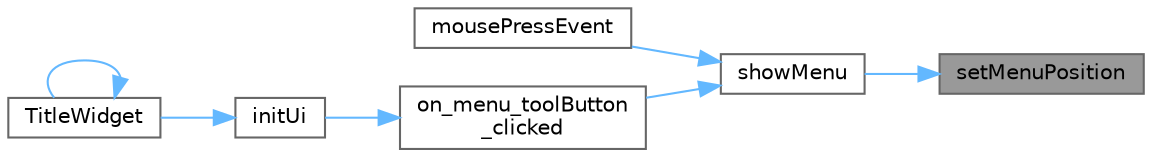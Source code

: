 digraph "setMenuPosition"
{
 // LATEX_PDF_SIZE
  bgcolor="transparent";
  edge [fontname=Helvetica,fontsize=10,labelfontname=Helvetica,labelfontsize=10];
  node [fontname=Helvetica,fontsize=10,shape=box,height=0.2,width=0.4];
  rankdir="RL";
  Node1 [id="Node000001",label="setMenuPosition",height=0.2,width=0.4,color="gray40", fillcolor="grey60", style="filled", fontcolor="black",tooltip="设置菜单显示位置，确保在屏幕范围内"];
  Node1 -> Node2 [id="edge1_Node000001_Node000002",dir="back",color="steelblue1",style="solid",tooltip=" "];
  Node2 [id="Node000002",label="showMenu",height=0.2,width=0.4,color="grey40", fillcolor="white", style="filled",URL="$class_title_widget.html#a00c3be25c1049817131c786f668772ce",tooltip="显示标题选项菜单"];
  Node2 -> Node3 [id="edge2_Node000002_Node000003",dir="back",color="steelblue1",style="solid",tooltip=" "];
  Node3 [id="Node000003",label="mousePressEvent",height=0.2,width=0.4,color="grey40", fillcolor="white", style="filled",URL="$class_title_widget.html#a7523c71b2bf60975302287ec8923f80e",tooltip="重写鼠标按下事件，处理右键菜单"];
  Node2 -> Node4 [id="edge3_Node000002_Node000004",dir="back",color="steelblue1",style="solid",tooltip=" "];
  Node4 [id="Node000004",label="on_menu_toolButton\l_clicked",height=0.2,width=0.4,color="grey40", fillcolor="white", style="filled",URL="$class_title_widget.html#a4af27e6a37dba0244988c37ed054acd1",tooltip="菜单按钮点击事件，显示标题选项菜单"];
  Node4 -> Node5 [id="edge4_Node000004_Node000005",dir="back",color="steelblue1",style="solid",tooltip=" "];
  Node5 [id="Node000005",label="initUi",height=0.2,width=0.4,color="grey40", fillcolor="white", style="filled",URL="$class_title_widget.html#afba6e95967cc3eb25fd518f7bde6ec04",tooltip="初始化界面元素"];
  Node5 -> Node6 [id="edge5_Node000005_Node000006",dir="back",color="steelblue1",style="solid",tooltip=" "];
  Node6 [id="Node000006",label="TitleWidget",height=0.2,width=0.4,color="grey40", fillcolor="white", style="filled",URL="$class_title_widget.html#a60213ec72a7b8093c5acf83bf7e359c0",tooltip="构造函数，初始化标题栏控件"];
  Node6 -> Node6 [id="edge6_Node000006_Node000006",dir="back",color="steelblue1",style="solid",tooltip=" "];
}
